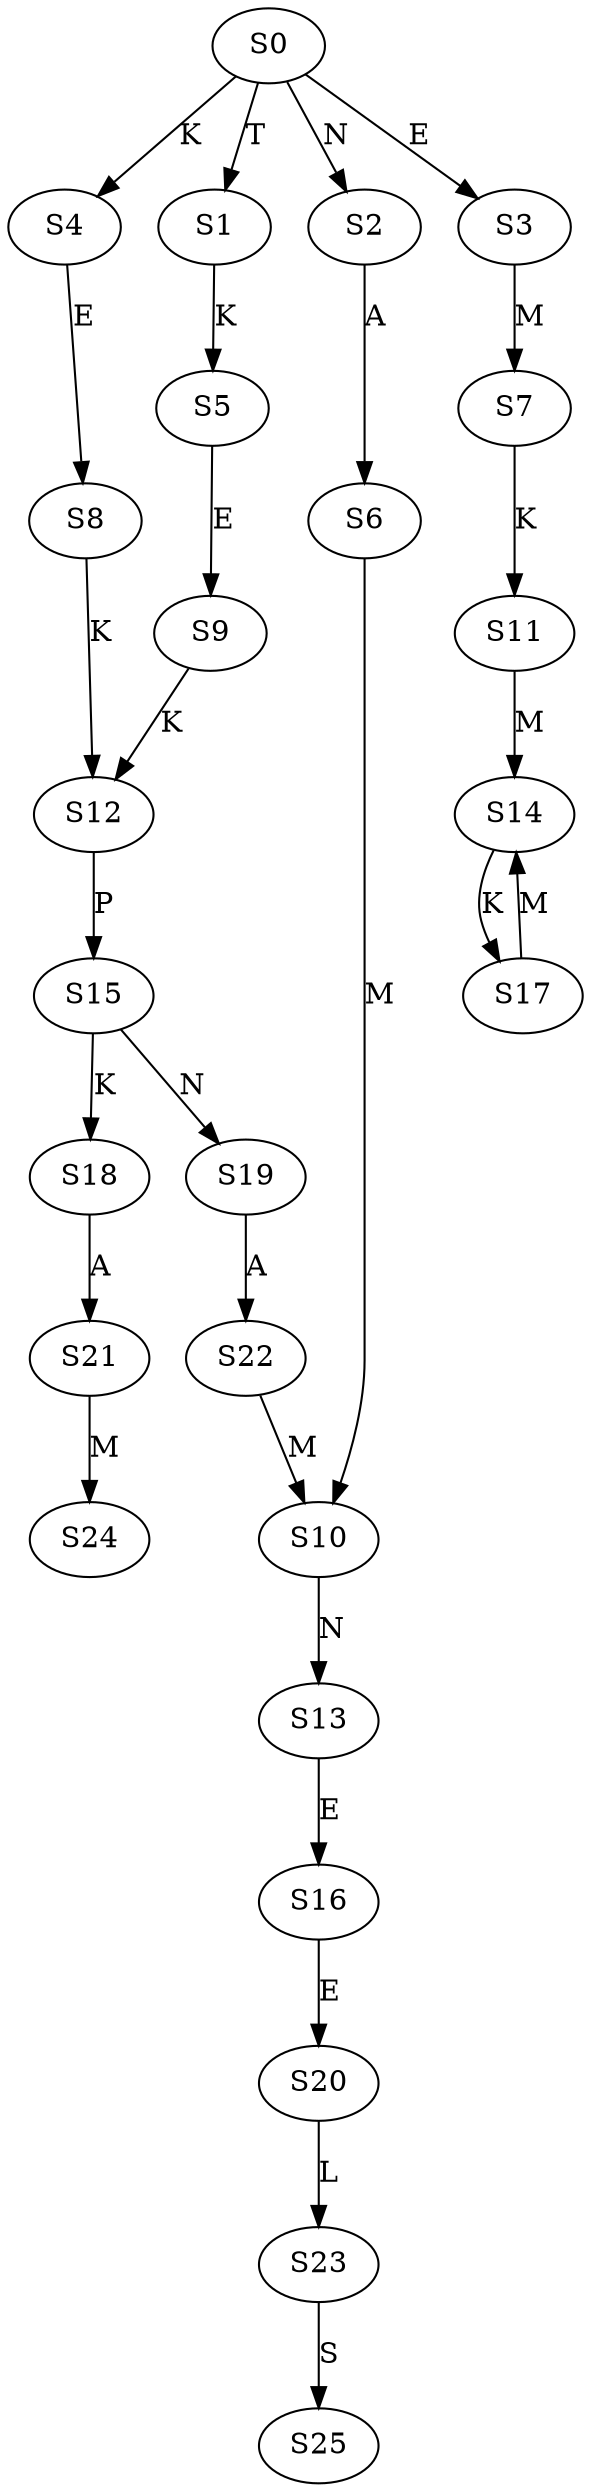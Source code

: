 strict digraph  {
	S0 -> S1 [ label = T ];
	S0 -> S2 [ label = N ];
	S0 -> S3 [ label = E ];
	S0 -> S4 [ label = K ];
	S1 -> S5 [ label = K ];
	S2 -> S6 [ label = A ];
	S3 -> S7 [ label = M ];
	S4 -> S8 [ label = E ];
	S5 -> S9 [ label = E ];
	S6 -> S10 [ label = M ];
	S7 -> S11 [ label = K ];
	S8 -> S12 [ label = K ];
	S9 -> S12 [ label = K ];
	S10 -> S13 [ label = N ];
	S11 -> S14 [ label = M ];
	S12 -> S15 [ label = P ];
	S13 -> S16 [ label = E ];
	S14 -> S17 [ label = K ];
	S15 -> S18 [ label = K ];
	S15 -> S19 [ label = N ];
	S16 -> S20 [ label = E ];
	S17 -> S14 [ label = M ];
	S18 -> S21 [ label = A ];
	S19 -> S22 [ label = A ];
	S20 -> S23 [ label = L ];
	S21 -> S24 [ label = M ];
	S22 -> S10 [ label = M ];
	S23 -> S25 [ label = S ];
}
